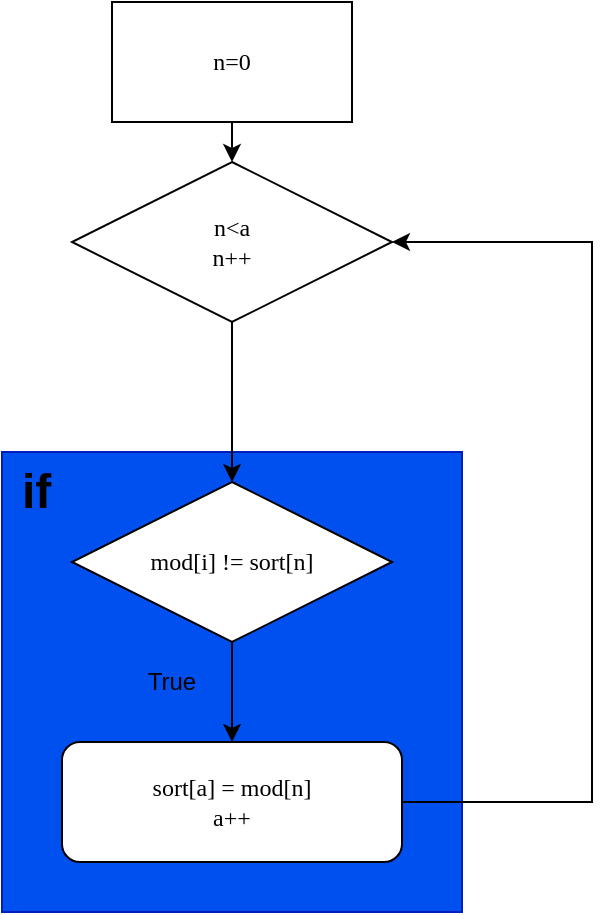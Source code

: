 <mxfile>
    <diagram id="kbCdvlWT3p-kLH6n1Pn4" name="Page-1">
        <mxGraphModel dx="403" dy="738" grid="1" gridSize="10" guides="1" tooltips="1" connect="1" arrows="1" fold="1" page="0" pageScale="1" pageWidth="850" pageHeight="1100" math="0" shadow="0">
            <root>
                <mxCell id="0"/>
                <mxCell id="1" parent="0"/>
                <mxCell id="9" value="" style="whiteSpace=wrap;html=1;aspect=fixed;fillColor=#0050ef;strokeColor=#001DBC;fontColor=#ffffff;" vertex="1" parent="1">
                    <mxGeometry x="25" y="165" width="230" height="230" as="geometry"/>
                </mxCell>
                <mxCell id="6" style="edgeStyle=orthogonalEdgeStyle;rounded=0;orthogonalLoop=1;jettySize=auto;html=1;exitX=0.5;exitY=1;exitDx=0;exitDy=0;entryX=0.5;entryY=0;entryDx=0;entryDy=0;" edge="1" parent="1" source="3" target="4">
                    <mxGeometry relative="1" as="geometry"/>
                </mxCell>
                <mxCell id="3" value="&lt;font face=&quot;Lucida Console&quot;&gt;mod[i] != sort[n]&lt;/font&gt;" style="rhombus;whiteSpace=wrap;html=1;" parent="1" vertex="1">
                    <mxGeometry x="60" y="180" width="160" height="80" as="geometry"/>
                </mxCell>
                <mxCell id="10" style="edgeStyle=orthogonalEdgeStyle;rounded=0;orthogonalLoop=1;jettySize=auto;html=1;exitX=1;exitY=0.5;exitDx=0;exitDy=0;entryX=1;entryY=0.5;entryDx=0;entryDy=0;" edge="1" parent="1" source="4" target="13">
                    <mxGeometry relative="1" as="geometry">
                        <mxPoint x="300" y="130" as="targetPoint"/>
                        <Array as="points">
                            <mxPoint x="320" y="340"/>
                            <mxPoint x="320" y="60"/>
                        </Array>
                    </mxGeometry>
                </mxCell>
                <mxCell id="4" value="&lt;font face=&quot;Lucida Console&quot;&gt;sort[a] = mod[n]&lt;br&gt;a++&lt;br&gt;&lt;/font&gt;" style="rounded=1;whiteSpace=wrap;html=1;" vertex="1" parent="1">
                    <mxGeometry x="55" y="310" width="170" height="60" as="geometry"/>
                </mxCell>
                <mxCell id="7" value="True" style="text;html=1;strokeColor=none;fillColor=none;align=center;verticalAlign=middle;whiteSpace=wrap;rounded=0;" vertex="1" parent="1">
                    <mxGeometry x="90" y="270" width="40" height="20" as="geometry"/>
                </mxCell>
                <mxCell id="11" value="&lt;h1&gt;if&lt;/h1&gt;" style="text;html=1;strokeColor=none;fillColor=none;spacing=5;spacingTop=-20;whiteSpace=wrap;overflow=hidden;rounded=0;" vertex="1" parent="1">
                    <mxGeometry x="30" y="165" width="30" height="40" as="geometry"/>
                </mxCell>
                <mxCell id="17" style="edgeStyle=orthogonalEdgeStyle;rounded=0;orthogonalLoop=1;jettySize=auto;html=1;exitX=0.5;exitY=1;exitDx=0;exitDy=0;entryX=0.5;entryY=0;entryDx=0;entryDy=0;" edge="1" parent="1" source="13" target="3">
                    <mxGeometry relative="1" as="geometry">
                        <mxPoint x="140" y="150" as="targetPoint"/>
                    </mxGeometry>
                </mxCell>
                <mxCell id="13" value="&lt;font face=&quot;Lucida Console&quot;&gt;n&amp;lt;a&lt;br&gt;n++&lt;br&gt;&lt;/font&gt;" style="rhombus;whiteSpace=wrap;html=1;" vertex="1" parent="1">
                    <mxGeometry x="60" y="20" width="160" height="80" as="geometry"/>
                </mxCell>
                <mxCell id="16" style="edgeStyle=orthogonalEdgeStyle;rounded=0;orthogonalLoop=1;jettySize=auto;html=1;exitX=0.5;exitY=1;exitDx=0;exitDy=0;entryX=0.5;entryY=0;entryDx=0;entryDy=0;" edge="1" parent="1" source="15" target="13">
                    <mxGeometry relative="1" as="geometry"/>
                </mxCell>
                <mxCell id="15" value="n=0" style="rounded=0;whiteSpace=wrap;html=1;fontFamily=Lucida Console;" vertex="1" parent="1">
                    <mxGeometry x="80" y="-60" width="120" height="60" as="geometry"/>
                </mxCell>
            </root>
        </mxGraphModel>
    </diagram>
</mxfile>